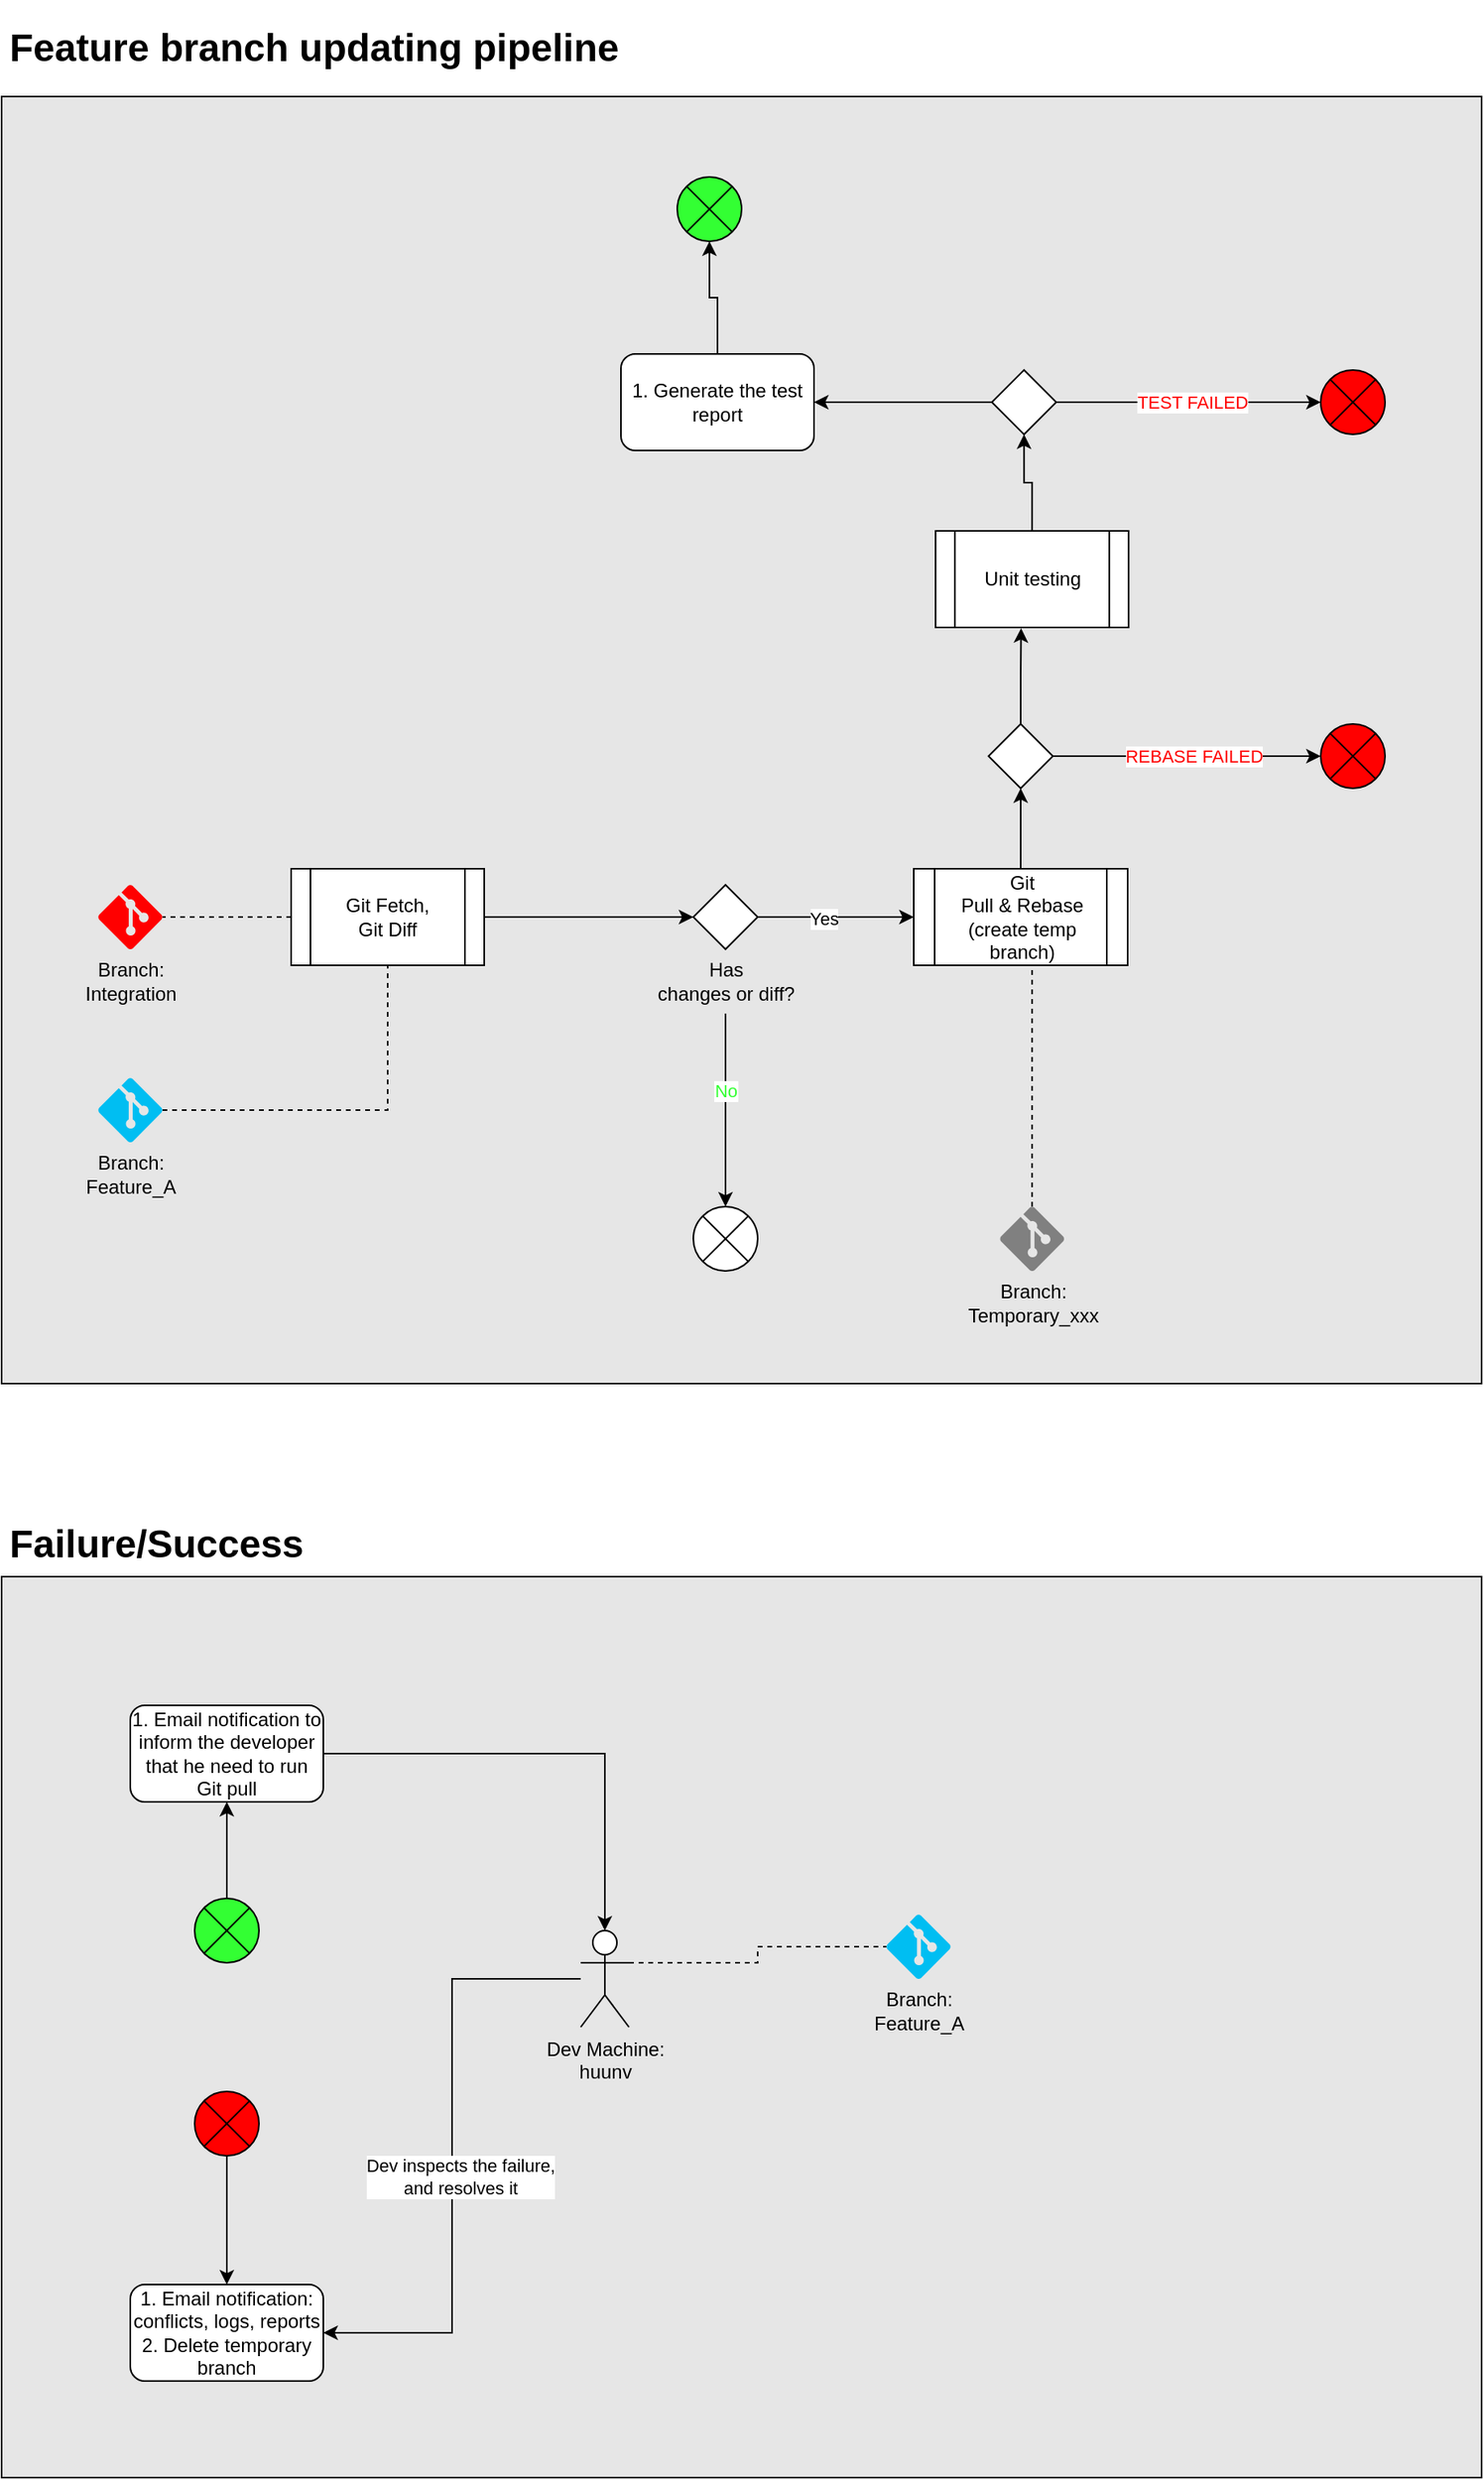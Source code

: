 <mxfile version="20.8.16" type="device"><diagram id="C5RBs43oDa-KdzZeNtuy" name="Page-1"><mxGraphModel dx="2103" dy="1775" grid="1" gridSize="10" guides="1" tooltips="1" connect="1" arrows="1" fold="1" page="1" pageScale="1" pageWidth="827" pageHeight="1169" math="0" shadow="0"><root><mxCell id="WIyWlLk6GJQsqaUBKTNV-0"/><mxCell id="WIyWlLk6GJQsqaUBKTNV-1" parent="WIyWlLk6GJQsqaUBKTNV-0"/><mxCell id="1TnfpL3t7ZCEUg7BrUyp-118" value="" style="rounded=0;whiteSpace=wrap;html=1;fontColor=#FF0000;fillColor=#E6E6E6;" parent="WIyWlLk6GJQsqaUBKTNV-1" vertex="1"><mxGeometry x="-760" y="40" width="920" height="560" as="geometry"/></mxCell><mxCell id="1TnfpL3t7ZCEUg7BrUyp-119" value="" style="group" parent="WIyWlLk6GJQsqaUBKTNV-1" vertex="1" connectable="0"><mxGeometry x="-680" y="120" width="310" height="420" as="geometry"/></mxCell><mxCell id="1TnfpL3t7ZCEUg7BrUyp-120" value="Dev Machine:&lt;br&gt;huunv" style="shape=umlActor;verticalLabelPosition=bottom;verticalAlign=top;html=1;outlineConnect=0;" parent="1TnfpL3t7ZCEUg7BrUyp-119" vertex="1"><mxGeometry x="280" y="140" width="30" height="60" as="geometry"/></mxCell><mxCell id="1TnfpL3t7ZCEUg7BrUyp-121" value="1. Email notification:&lt;br&gt;conflicts, logs, reports&lt;br&gt;2. Delete temporary branch" style="rounded=1;whiteSpace=wrap;html=1;" parent="1TnfpL3t7ZCEUg7BrUyp-119" vertex="1"><mxGeometry y="360" width="120" height="60" as="geometry"/></mxCell><mxCell id="1TnfpL3t7ZCEUg7BrUyp-122" style="edgeStyle=orthogonalEdgeStyle;rounded=0;orthogonalLoop=1;jettySize=auto;html=1;entryX=1;entryY=0.5;entryDx=0;entryDy=0;fontColor=#000000;" parent="1TnfpL3t7ZCEUg7BrUyp-119" source="1TnfpL3t7ZCEUg7BrUyp-120" target="1TnfpL3t7ZCEUg7BrUyp-121" edge="1"><mxGeometry relative="1" as="geometry"/></mxCell><mxCell id="1TnfpL3t7ZCEUg7BrUyp-123" value="Dev inspects the failure,&lt;br&gt;and resolves it" style="edgeLabel;html=1;align=center;verticalAlign=middle;resizable=0;points=[];fontColor=#000000;" parent="1TnfpL3t7ZCEUg7BrUyp-122" vertex="1" connectable="0"><mxGeometry x="0.07" y="5" relative="1" as="geometry"><mxPoint y="-1" as="offset"/></mxGeometry></mxCell><mxCell id="1TnfpL3t7ZCEUg7BrUyp-124" style="edgeStyle=orthogonalEdgeStyle;rounded=0;orthogonalLoop=1;jettySize=auto;html=1;entryX=0.5;entryY=0;entryDx=0;entryDy=0;fontColor=#FF0000;" parent="1TnfpL3t7ZCEUg7BrUyp-119" source="1TnfpL3t7ZCEUg7BrUyp-125" target="1TnfpL3t7ZCEUg7BrUyp-121" edge="1"><mxGeometry relative="1" as="geometry"/></mxCell><mxCell id="1TnfpL3t7ZCEUg7BrUyp-125" value="" style="shape=sumEllipse;perimeter=ellipsePerimeter;whiteSpace=wrap;html=1;backgroundOutline=1;fillColor=#FF0000;" parent="1TnfpL3t7ZCEUg7BrUyp-119" vertex="1"><mxGeometry x="40" y="240" width="40" height="40" as="geometry"/></mxCell><mxCell id="1TnfpL3t7ZCEUg7BrUyp-126" style="edgeStyle=orthogonalEdgeStyle;rounded=0;orthogonalLoop=1;jettySize=auto;html=1;exitX=1;exitY=0.5;exitDx=0;exitDy=0;entryX=0.5;entryY=0;entryDx=0;entryDy=0;entryPerimeter=0;fontColor=#000000;" parent="1TnfpL3t7ZCEUg7BrUyp-119" source="1TnfpL3t7ZCEUg7BrUyp-127" target="1TnfpL3t7ZCEUg7BrUyp-120" edge="1"><mxGeometry relative="1" as="geometry"/></mxCell><mxCell id="1TnfpL3t7ZCEUg7BrUyp-127" value="1. Email notification to inform the developer that he need to run Git pull" style="rounded=1;whiteSpace=wrap;html=1;" parent="1TnfpL3t7ZCEUg7BrUyp-119" vertex="1"><mxGeometry width="120" height="60" as="geometry"/></mxCell><mxCell id="1TnfpL3t7ZCEUg7BrUyp-128" style="edgeStyle=orthogonalEdgeStyle;rounded=0;orthogonalLoop=1;jettySize=auto;html=1;exitX=0.5;exitY=0;exitDx=0;exitDy=0;entryX=0.5;entryY=1;entryDx=0;entryDy=0;fontColor=#000000;" parent="1TnfpL3t7ZCEUg7BrUyp-119" source="1TnfpL3t7ZCEUg7BrUyp-129" target="1TnfpL3t7ZCEUg7BrUyp-127" edge="1"><mxGeometry relative="1" as="geometry"/></mxCell><mxCell id="1TnfpL3t7ZCEUg7BrUyp-129" value="" style="shape=sumEllipse;perimeter=ellipsePerimeter;whiteSpace=wrap;html=1;backgroundOutline=1;fillColor=#33FF33;" parent="1TnfpL3t7ZCEUg7BrUyp-119" vertex="1"><mxGeometry x="40" y="120" width="40" height="40" as="geometry"/></mxCell><mxCell id="1TnfpL3t7ZCEUg7BrUyp-130" value="&lt;h1&gt;&lt;font color=&quot;#000000&quot;&gt;Failure/Success&lt;/font&gt;&lt;/h1&gt;" style="text;html=1;strokeColor=none;fillColor=none;spacing=5;spacingTop=-20;whiteSpace=wrap;overflow=hidden;rounded=0;fontColor=#FF0000;" parent="WIyWlLk6GJQsqaUBKTNV-1" vertex="1"><mxGeometry x="-760" width="190" height="120" as="geometry"/></mxCell><mxCell id="1TnfpL3t7ZCEUg7BrUyp-131" value="" style="rounded=0;whiteSpace=wrap;html=1;fontColor=#FF0000;fillColor=#E6E6E6;" parent="WIyWlLk6GJQsqaUBKTNV-1" vertex="1"><mxGeometry x="-760" y="-880" width="920" height="800" as="geometry"/></mxCell><mxCell id="1TnfpL3t7ZCEUg7BrUyp-177" value="&lt;h1&gt;&lt;font color=&quot;#000000&quot;&gt;Feature branch updating pipeline&lt;/font&gt;&lt;/h1&gt;" style="text;html=1;strokeColor=none;fillColor=none;spacing=5;spacingTop=-20;whiteSpace=wrap;overflow=hidden;rounded=0;fontColor=#FF0000;" parent="WIyWlLk6GJQsqaUBKTNV-1" vertex="1"><mxGeometry x="-760" y="-930" width="400" height="50" as="geometry"/></mxCell><mxCell id="1TnfpL3t7ZCEUg7BrUyp-136" value="Git Fetch,&lt;br&gt;Git Diff" style="shape=process;whiteSpace=wrap;html=1;backgroundOutline=1;" parent="WIyWlLk6GJQsqaUBKTNV-1" vertex="1"><mxGeometry x="-580" y="-400" width="120" height="60" as="geometry"/></mxCell><mxCell id="1TnfpL3t7ZCEUg7BrUyp-137" value="" style="group" parent="WIyWlLk6GJQsqaUBKTNV-1" vertex="1" connectable="0"><mxGeometry x="-350" y="-390" width="95" height="80" as="geometry"/></mxCell><mxCell id="1TnfpL3t7ZCEUg7BrUyp-138" value="" style="rhombus;whiteSpace=wrap;html=1;" parent="1TnfpL3t7ZCEUg7BrUyp-137" vertex="1"><mxGeometry x="20" width="40" height="40" as="geometry"/></mxCell><mxCell id="1TnfpL3t7ZCEUg7BrUyp-139" value="Has &lt;br&gt;changes or diff?" style="text;html=1;align=center;verticalAlign=middle;resizable=0;points=[];autosize=1;strokeColor=none;fillColor=none;" parent="1TnfpL3t7ZCEUg7BrUyp-137" vertex="1"><mxGeometry x="-15" y="40" width="110" height="40" as="geometry"/></mxCell><mxCell id="1TnfpL3t7ZCEUg7BrUyp-140" style="edgeStyle=orthogonalEdgeStyle;rounded=0;orthogonalLoop=1;jettySize=auto;html=1;entryX=0;entryY=0.5;entryDx=0;entryDy=0;" parent="WIyWlLk6GJQsqaUBKTNV-1" source="1TnfpL3t7ZCEUg7BrUyp-136" target="1TnfpL3t7ZCEUg7BrUyp-138" edge="1"><mxGeometry relative="1" as="geometry"/></mxCell><mxCell id="1TnfpL3t7ZCEUg7BrUyp-141" style="edgeStyle=orthogonalEdgeStyle;rounded=0;orthogonalLoop=1;jettySize=auto;html=1;entryX=0.5;entryY=0;entryDx=0;entryDy=0;" parent="WIyWlLk6GJQsqaUBKTNV-1" source="1TnfpL3t7ZCEUg7BrUyp-139" target="1TnfpL3t7ZCEUg7BrUyp-143" edge="1"><mxGeometry relative="1" as="geometry"><mxPoint x="-360" y="-190" as="targetPoint"/></mxGeometry></mxCell><mxCell id="1TnfpL3t7ZCEUg7BrUyp-142" value="&lt;font color=&quot;#33ff33&quot;&gt;No&lt;/font&gt;" style="edgeLabel;html=1;align=center;verticalAlign=middle;resizable=0;points=[];fillColor=#33FF33;" parent="1TnfpL3t7ZCEUg7BrUyp-141" vertex="1" connectable="0"><mxGeometry x="-0.209" relative="1" as="geometry"><mxPoint as="offset"/></mxGeometry></mxCell><mxCell id="1TnfpL3t7ZCEUg7BrUyp-143" value="" style="shape=sumEllipse;perimeter=ellipsePerimeter;whiteSpace=wrap;html=1;backgroundOutline=1;" parent="WIyWlLk6GJQsqaUBKTNV-1" vertex="1"><mxGeometry x="-330" y="-190" width="40" height="40" as="geometry"/></mxCell><mxCell id="1TnfpL3t7ZCEUg7BrUyp-144" value="Git &lt;br&gt;Pull &amp;amp; Rebase&lt;br&gt;(create temp branch)" style="shape=process;whiteSpace=wrap;html=1;backgroundOutline=1;" parent="WIyWlLk6GJQsqaUBKTNV-1" vertex="1"><mxGeometry x="-193" y="-400" width="133" height="60" as="geometry"/></mxCell><mxCell id="1TnfpL3t7ZCEUg7BrUyp-145" style="edgeStyle=orthogonalEdgeStyle;rounded=0;orthogonalLoop=1;jettySize=auto;html=1;entryX=0;entryY=0.5;entryDx=0;entryDy=0;" parent="WIyWlLk6GJQsqaUBKTNV-1" source="1TnfpL3t7ZCEUg7BrUyp-138" target="1TnfpL3t7ZCEUg7BrUyp-144" edge="1"><mxGeometry relative="1" as="geometry"/></mxCell><mxCell id="0ocd_R39yixLWHXQp-Yw-0" value="Yes" style="edgeLabel;html=1;align=center;verticalAlign=middle;resizable=0;points=[];" parent="1TnfpL3t7ZCEUg7BrUyp-145" vertex="1" connectable="0"><mxGeometry x="-0.164" y="-1" relative="1" as="geometry"><mxPoint as="offset"/></mxGeometry></mxCell><mxCell id="1TnfpL3t7ZCEUg7BrUyp-146" value="" style="group" parent="WIyWlLk6GJQsqaUBKTNV-1" vertex="1" connectable="0"><mxGeometry x="-139.41" y="-190" width="79.41" height="90" as="geometry"/></mxCell><mxCell id="1TnfpL3t7ZCEUg7BrUyp-147" value="" style="verticalLabelPosition=bottom;html=1;verticalAlign=top;align=center;strokeColor=none;fillColor=grey;shape=mxgraph.azure.git_repository;" parent="1TnfpL3t7ZCEUg7BrUyp-146" vertex="1"><mxGeometry width="40" height="40" as="geometry"/></mxCell><mxCell id="1TnfpL3t7ZCEUg7BrUyp-148" value="Branch:&lt;br&gt;Temporary_xxx" style="text;html=1;align=center;verticalAlign=middle;resizable=0;points=[];autosize=1;strokeColor=none;fillColor=none;" parent="1TnfpL3t7ZCEUg7BrUyp-146" vertex="1"><mxGeometry x="-30" y="39.997" width="100" height="40" as="geometry"/></mxCell><mxCell id="1TnfpL3t7ZCEUg7BrUyp-149" value="" style="endArrow=none;dashed=1;html=1;rounded=0;entryX=0.5;entryY=1;entryDx=0;entryDy=0;edgeStyle=orthogonalEdgeStyle;exitX=0.5;exitY=0;exitDx=0;exitDy=0;exitPerimeter=0;" parent="WIyWlLk6GJQsqaUBKTNV-1" source="1TnfpL3t7ZCEUg7BrUyp-147" target="1TnfpL3t7ZCEUg7BrUyp-144" edge="1"><mxGeometry width="50" height="50" relative="1" as="geometry"><mxPoint x="-150" y="-280" as="sourcePoint"/><mxPoint x="-390" y="-430" as="targetPoint"/><Array as="points"><mxPoint x="-120" y="-340"/></Array></mxGeometry></mxCell><mxCell id="1TnfpL3t7ZCEUg7BrUyp-150" value="Unit testing" style="shape=process;whiteSpace=wrap;html=1;backgroundOutline=1;" parent="WIyWlLk6GJQsqaUBKTNV-1" vertex="1"><mxGeometry x="-179.41" y="-610" width="120" height="60" as="geometry"/></mxCell><mxCell id="1TnfpL3t7ZCEUg7BrUyp-151" value="" style="group" parent="WIyWlLk6GJQsqaUBKTNV-1" vertex="1" connectable="0"><mxGeometry x="-164.41" y="-710" width="105" height="80" as="geometry"/></mxCell><mxCell id="1TnfpL3t7ZCEUg7BrUyp-152" value="" style="rhombus;whiteSpace=wrap;html=1;" parent="1TnfpL3t7ZCEUg7BrUyp-151" vertex="1"><mxGeometry x="20" width="40" height="40" as="geometry"/></mxCell><mxCell id="1TnfpL3t7ZCEUg7BrUyp-153" style="edgeStyle=orthogonalEdgeStyle;rounded=0;orthogonalLoop=1;jettySize=auto;html=1;exitX=0.5;exitY=0;exitDx=0;exitDy=0;entryX=0.5;entryY=1;entryDx=0;entryDy=0;fontColor=#000000;" parent="WIyWlLk6GJQsqaUBKTNV-1" source="1TnfpL3t7ZCEUg7BrUyp-150" target="1TnfpL3t7ZCEUg7BrUyp-152" edge="1"><mxGeometry relative="1" as="geometry"/></mxCell><mxCell id="1TnfpL3t7ZCEUg7BrUyp-154" value="1. Generate the test report" style="rounded=1;whiteSpace=wrap;html=1;" parent="WIyWlLk6GJQsqaUBKTNV-1" vertex="1"><mxGeometry x="-375" y="-720" width="120" height="60" as="geometry"/></mxCell><mxCell id="1TnfpL3t7ZCEUg7BrUyp-155" value="" style="shape=sumEllipse;perimeter=ellipsePerimeter;whiteSpace=wrap;html=1;backgroundOutline=1;fillColor=#FF0000;" parent="WIyWlLk6GJQsqaUBKTNV-1" vertex="1"><mxGeometry x="60" y="-490" width="40" height="40" as="geometry"/></mxCell><mxCell id="1TnfpL3t7ZCEUg7BrUyp-156" style="edgeStyle=orthogonalEdgeStyle;rounded=0;orthogonalLoop=1;jettySize=auto;html=1;exitX=0.5;exitY=0;exitDx=0;exitDy=0;entryX=0.443;entryY=1.008;entryDx=0;entryDy=0;entryPerimeter=0;fontColor=#000000;" parent="WIyWlLk6GJQsqaUBKTNV-1" source="1TnfpL3t7ZCEUg7BrUyp-159" target="1TnfpL3t7ZCEUg7BrUyp-150" edge="1"><mxGeometry relative="1" as="geometry"/></mxCell><mxCell id="1TnfpL3t7ZCEUg7BrUyp-157" style="edgeStyle=orthogonalEdgeStyle;rounded=0;orthogonalLoop=1;jettySize=auto;html=1;exitX=1;exitY=0.5;exitDx=0;exitDy=0;fontColor=#000000;entryX=0;entryY=0.5;entryDx=0;entryDy=0;" parent="WIyWlLk6GJQsqaUBKTNV-1" source="1TnfpL3t7ZCEUg7BrUyp-159" target="1TnfpL3t7ZCEUg7BrUyp-155" edge="1"><mxGeometry relative="1" as="geometry"><mxPoint x="100" y="-469.667" as="targetPoint"/></mxGeometry></mxCell><mxCell id="1TnfpL3t7ZCEUg7BrUyp-158" value="&lt;font color=&quot;#ff0000&quot;&gt;REBASE FAILED&lt;/font&gt;" style="edgeLabel;html=1;align=center;verticalAlign=middle;resizable=0;points=[];fontColor=#000000;" parent="1TnfpL3t7ZCEUg7BrUyp-157" vertex="1" connectable="0"><mxGeometry x="-0.149" relative="1" as="geometry"><mxPoint x="16" as="offset"/></mxGeometry></mxCell><mxCell id="1TnfpL3t7ZCEUg7BrUyp-159" value="" style="rhombus;whiteSpace=wrap;html=1;" parent="WIyWlLk6GJQsqaUBKTNV-1" vertex="1"><mxGeometry x="-146.5" y="-490" width="40" height="40" as="geometry"/></mxCell><mxCell id="1TnfpL3t7ZCEUg7BrUyp-160" style="edgeStyle=orthogonalEdgeStyle;rounded=0;orthogonalLoop=1;jettySize=auto;html=1;exitX=0.5;exitY=0;exitDx=0;exitDy=0;entryX=0.5;entryY=1;entryDx=0;entryDy=0;fontColor=#000000;" parent="WIyWlLk6GJQsqaUBKTNV-1" source="1TnfpL3t7ZCEUg7BrUyp-144" target="1TnfpL3t7ZCEUg7BrUyp-159" edge="1"><mxGeometry relative="1" as="geometry"/></mxCell><mxCell id="1TnfpL3t7ZCEUg7BrUyp-161" style="edgeStyle=orthogonalEdgeStyle;rounded=0;orthogonalLoop=1;jettySize=auto;html=1;exitX=0;exitY=0.5;exitDx=0;exitDy=0;entryX=1;entryY=0.5;entryDx=0;entryDy=0;fontColor=#000000;" parent="WIyWlLk6GJQsqaUBKTNV-1" source="1TnfpL3t7ZCEUg7BrUyp-152" target="1TnfpL3t7ZCEUg7BrUyp-154" edge="1"><mxGeometry relative="1" as="geometry"/></mxCell><mxCell id="1TnfpL3t7ZCEUg7BrUyp-162" style="edgeStyle=orthogonalEdgeStyle;rounded=0;orthogonalLoop=1;jettySize=auto;html=1;exitX=1;exitY=0.5;exitDx=0;exitDy=0;fontColor=#000000;entryX=0;entryY=0.5;entryDx=0;entryDy=0;" parent="WIyWlLk6GJQsqaUBKTNV-1" source="1TnfpL3t7ZCEUg7BrUyp-152" target="1TnfpL3t7ZCEUg7BrUyp-164" edge="1"><mxGeometry relative="1" as="geometry"><mxPoint x="10" y="-690.105" as="targetPoint"/></mxGeometry></mxCell><mxCell id="1TnfpL3t7ZCEUg7BrUyp-163" value="&lt;font color=&quot;#ff0000&quot;&gt;TEST FAILED&lt;/font&gt;" style="edgeLabel;html=1;align=center;verticalAlign=middle;resizable=0;points=[];fontColor=#000000;" parent="1TnfpL3t7ZCEUg7BrUyp-162" vertex="1" connectable="0"><mxGeometry x="-0.19" relative="1" as="geometry"><mxPoint x="18" as="offset"/></mxGeometry></mxCell><mxCell id="1TnfpL3t7ZCEUg7BrUyp-164" value="" style="shape=sumEllipse;perimeter=ellipsePerimeter;whiteSpace=wrap;html=1;backgroundOutline=1;fillColor=#FF0000;" parent="WIyWlLk6GJQsqaUBKTNV-1" vertex="1"><mxGeometry x="60" y="-710" width="40" height="40" as="geometry"/></mxCell><mxCell id="1TnfpL3t7ZCEUg7BrUyp-165" value="" style="shape=sumEllipse;perimeter=ellipsePerimeter;whiteSpace=wrap;html=1;backgroundOutline=1;fillColor=#33FF33;" parent="WIyWlLk6GJQsqaUBKTNV-1" vertex="1"><mxGeometry x="-340" y="-830" width="40" height="40" as="geometry"/></mxCell><mxCell id="1TnfpL3t7ZCEUg7BrUyp-166" style="edgeStyle=orthogonalEdgeStyle;rounded=0;orthogonalLoop=1;jettySize=auto;html=1;exitX=0.5;exitY=0;exitDx=0;exitDy=0;entryX=0.5;entryY=1;entryDx=0;entryDy=0;fontColor=#FF0000;" parent="WIyWlLk6GJQsqaUBKTNV-1" source="1TnfpL3t7ZCEUg7BrUyp-154" target="1TnfpL3t7ZCEUg7BrUyp-165" edge="1"><mxGeometry relative="1" as="geometry"/></mxCell><mxCell id="1TnfpL3t7ZCEUg7BrUyp-167" value="" style="group" parent="WIyWlLk6GJQsqaUBKTNV-1" vertex="1" connectable="0"><mxGeometry x="-720" y="-270" width="80" height="80" as="geometry"/></mxCell><mxCell id="1TnfpL3t7ZCEUg7BrUyp-168" value="" style="verticalLabelPosition=bottom;html=1;verticalAlign=top;align=center;strokeColor=none;fillColor=#00BEF2;shape=mxgraph.azure.git_repository;" parent="1TnfpL3t7ZCEUg7BrUyp-167" vertex="1"><mxGeometry x="20" width="40" height="40" as="geometry"/></mxCell><mxCell id="1TnfpL3t7ZCEUg7BrUyp-169" value="Branch:&lt;br&gt;Feature_A" style="text;html=1;align=center;verticalAlign=middle;resizable=0;points=[];autosize=1;strokeColor=none;fillColor=none;" parent="1TnfpL3t7ZCEUg7BrUyp-167" vertex="1"><mxGeometry y="40" width="80" height="40" as="geometry"/></mxCell><mxCell id="1TnfpL3t7ZCEUg7BrUyp-170" value="" style="group" parent="WIyWlLk6GJQsqaUBKTNV-1" vertex="1" connectable="0"><mxGeometry x="-720" y="-390" width="80" height="80" as="geometry"/></mxCell><mxCell id="1TnfpL3t7ZCEUg7BrUyp-171" value="" style="verticalLabelPosition=bottom;html=1;verticalAlign=top;align=center;strokeColor=none;fillColor=red;shape=mxgraph.azure.git_repository;" parent="1TnfpL3t7ZCEUg7BrUyp-170" vertex="1"><mxGeometry x="20" width="40" height="40" as="geometry"/></mxCell><mxCell id="1TnfpL3t7ZCEUg7BrUyp-172" value="Branch:&lt;br&gt;Integration" style="text;html=1;align=center;verticalAlign=middle;resizable=0;points=[];autosize=1;strokeColor=none;fillColor=none;" parent="1TnfpL3t7ZCEUg7BrUyp-170" vertex="1"><mxGeometry y="40" width="80" height="40" as="geometry"/></mxCell><mxCell id="1TnfpL3t7ZCEUg7BrUyp-173" value="" style="endArrow=none;dashed=1;html=1;rounded=0;fontColor=#FF0000;entryX=1;entryY=0.5;entryDx=0;entryDy=0;entryPerimeter=0;exitX=0;exitY=0.5;exitDx=0;exitDy=0;" parent="WIyWlLk6GJQsqaUBKTNV-1" source="1TnfpL3t7ZCEUg7BrUyp-136" target="1TnfpL3t7ZCEUg7BrUyp-171" edge="1"><mxGeometry width="50" height="50" relative="1" as="geometry"><mxPoint x="-290" y="-390" as="sourcePoint"/><mxPoint x="-240" y="-440" as="targetPoint"/></mxGeometry></mxCell><mxCell id="1TnfpL3t7ZCEUg7BrUyp-174" value="" style="endArrow=none;dashed=1;html=1;rounded=0;fontColor=#FF0000;entryX=0.5;entryY=1;entryDx=0;entryDy=0;exitX=1;exitY=0.5;exitDx=0;exitDy=0;exitPerimeter=0;edgeStyle=orthogonalEdgeStyle;" parent="WIyWlLk6GJQsqaUBKTNV-1" source="1TnfpL3t7ZCEUg7BrUyp-168" target="1TnfpL3t7ZCEUg7BrUyp-136" edge="1"><mxGeometry width="50" height="50" relative="1" as="geometry"><mxPoint x="-540" y="-240" as="sourcePoint"/><mxPoint x="-490" y="-290" as="targetPoint"/></mxGeometry></mxCell><mxCell id="1TnfpL3t7ZCEUg7BrUyp-180" value="" style="group" parent="WIyWlLk6GJQsqaUBKTNV-1" vertex="1" connectable="0"><mxGeometry x="-230" y="250" width="80" height="80" as="geometry"/></mxCell><mxCell id="1TnfpL3t7ZCEUg7BrUyp-181" value="" style="verticalLabelPosition=bottom;html=1;verticalAlign=top;align=center;strokeColor=none;fillColor=#00BEF2;shape=mxgraph.azure.git_repository;" parent="1TnfpL3t7ZCEUg7BrUyp-180" vertex="1"><mxGeometry x="20" width="40" height="40" as="geometry"/></mxCell><mxCell id="1TnfpL3t7ZCEUg7BrUyp-182" value="Branch:&lt;br&gt;Feature_A" style="text;html=1;align=center;verticalAlign=middle;resizable=0;points=[];autosize=1;strokeColor=none;fillColor=none;" parent="1TnfpL3t7ZCEUg7BrUyp-180" vertex="1"><mxGeometry y="40" width="80" height="40" as="geometry"/></mxCell><mxCell id="1TnfpL3t7ZCEUg7BrUyp-186" value="" style="endArrow=none;dashed=1;html=1;rounded=0;fontColor=#000000;exitX=1;exitY=0.333;exitDx=0;exitDy=0;exitPerimeter=0;entryX=0;entryY=0.5;entryDx=0;entryDy=0;entryPerimeter=0;edgeStyle=orthogonalEdgeStyle;" parent="WIyWlLk6GJQsqaUBKTNV-1" source="1TnfpL3t7ZCEUg7BrUyp-120" target="1TnfpL3t7ZCEUg7BrUyp-181" edge="1"><mxGeometry width="50" height="50" relative="1" as="geometry"><mxPoint x="-210" y="350" as="sourcePoint"/><mxPoint x="-160" y="300" as="targetPoint"/></mxGeometry></mxCell></root></mxGraphModel></diagram></mxfile>